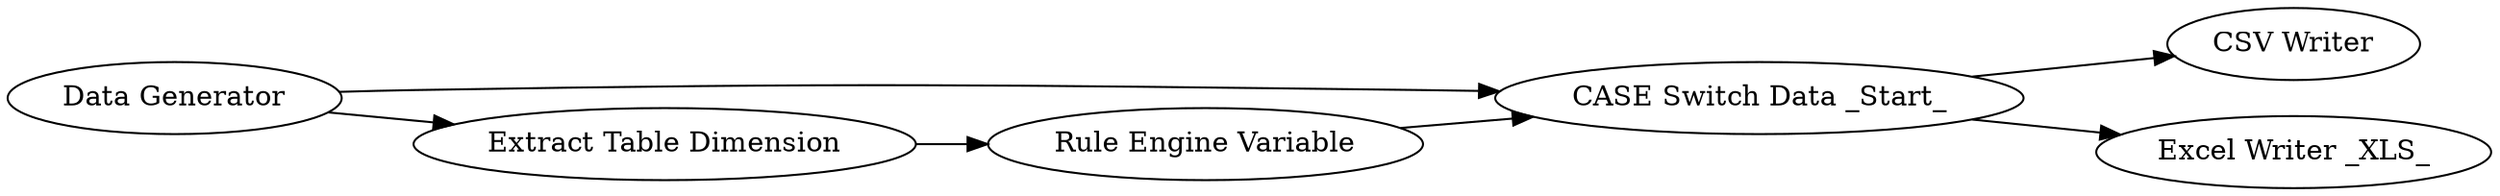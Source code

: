 digraph {
	"-6643443888371906452_18" [label="CSV Writer"]
	"-6643443888371906452_20" [label="CASE Switch Data _Start_"]
	"-6643443888371906452_19" [label="Excel Writer _XLS_"]
	"-6643443888371906452_17" [label="Rule Engine Variable"]
	"-6643443888371906452_14" [label="Extract Table Dimension"]
	"-6643443888371906452_13" [label="Data Generator"]
	"-6643443888371906452_13" -> "-6643443888371906452_14"
	"-6643443888371906452_13" -> "-6643443888371906452_20"
	"-6643443888371906452_14" -> "-6643443888371906452_17"
	"-6643443888371906452_20" -> "-6643443888371906452_19"
	"-6643443888371906452_20" -> "-6643443888371906452_18"
	"-6643443888371906452_17" -> "-6643443888371906452_20"
	rankdir=LR
}
